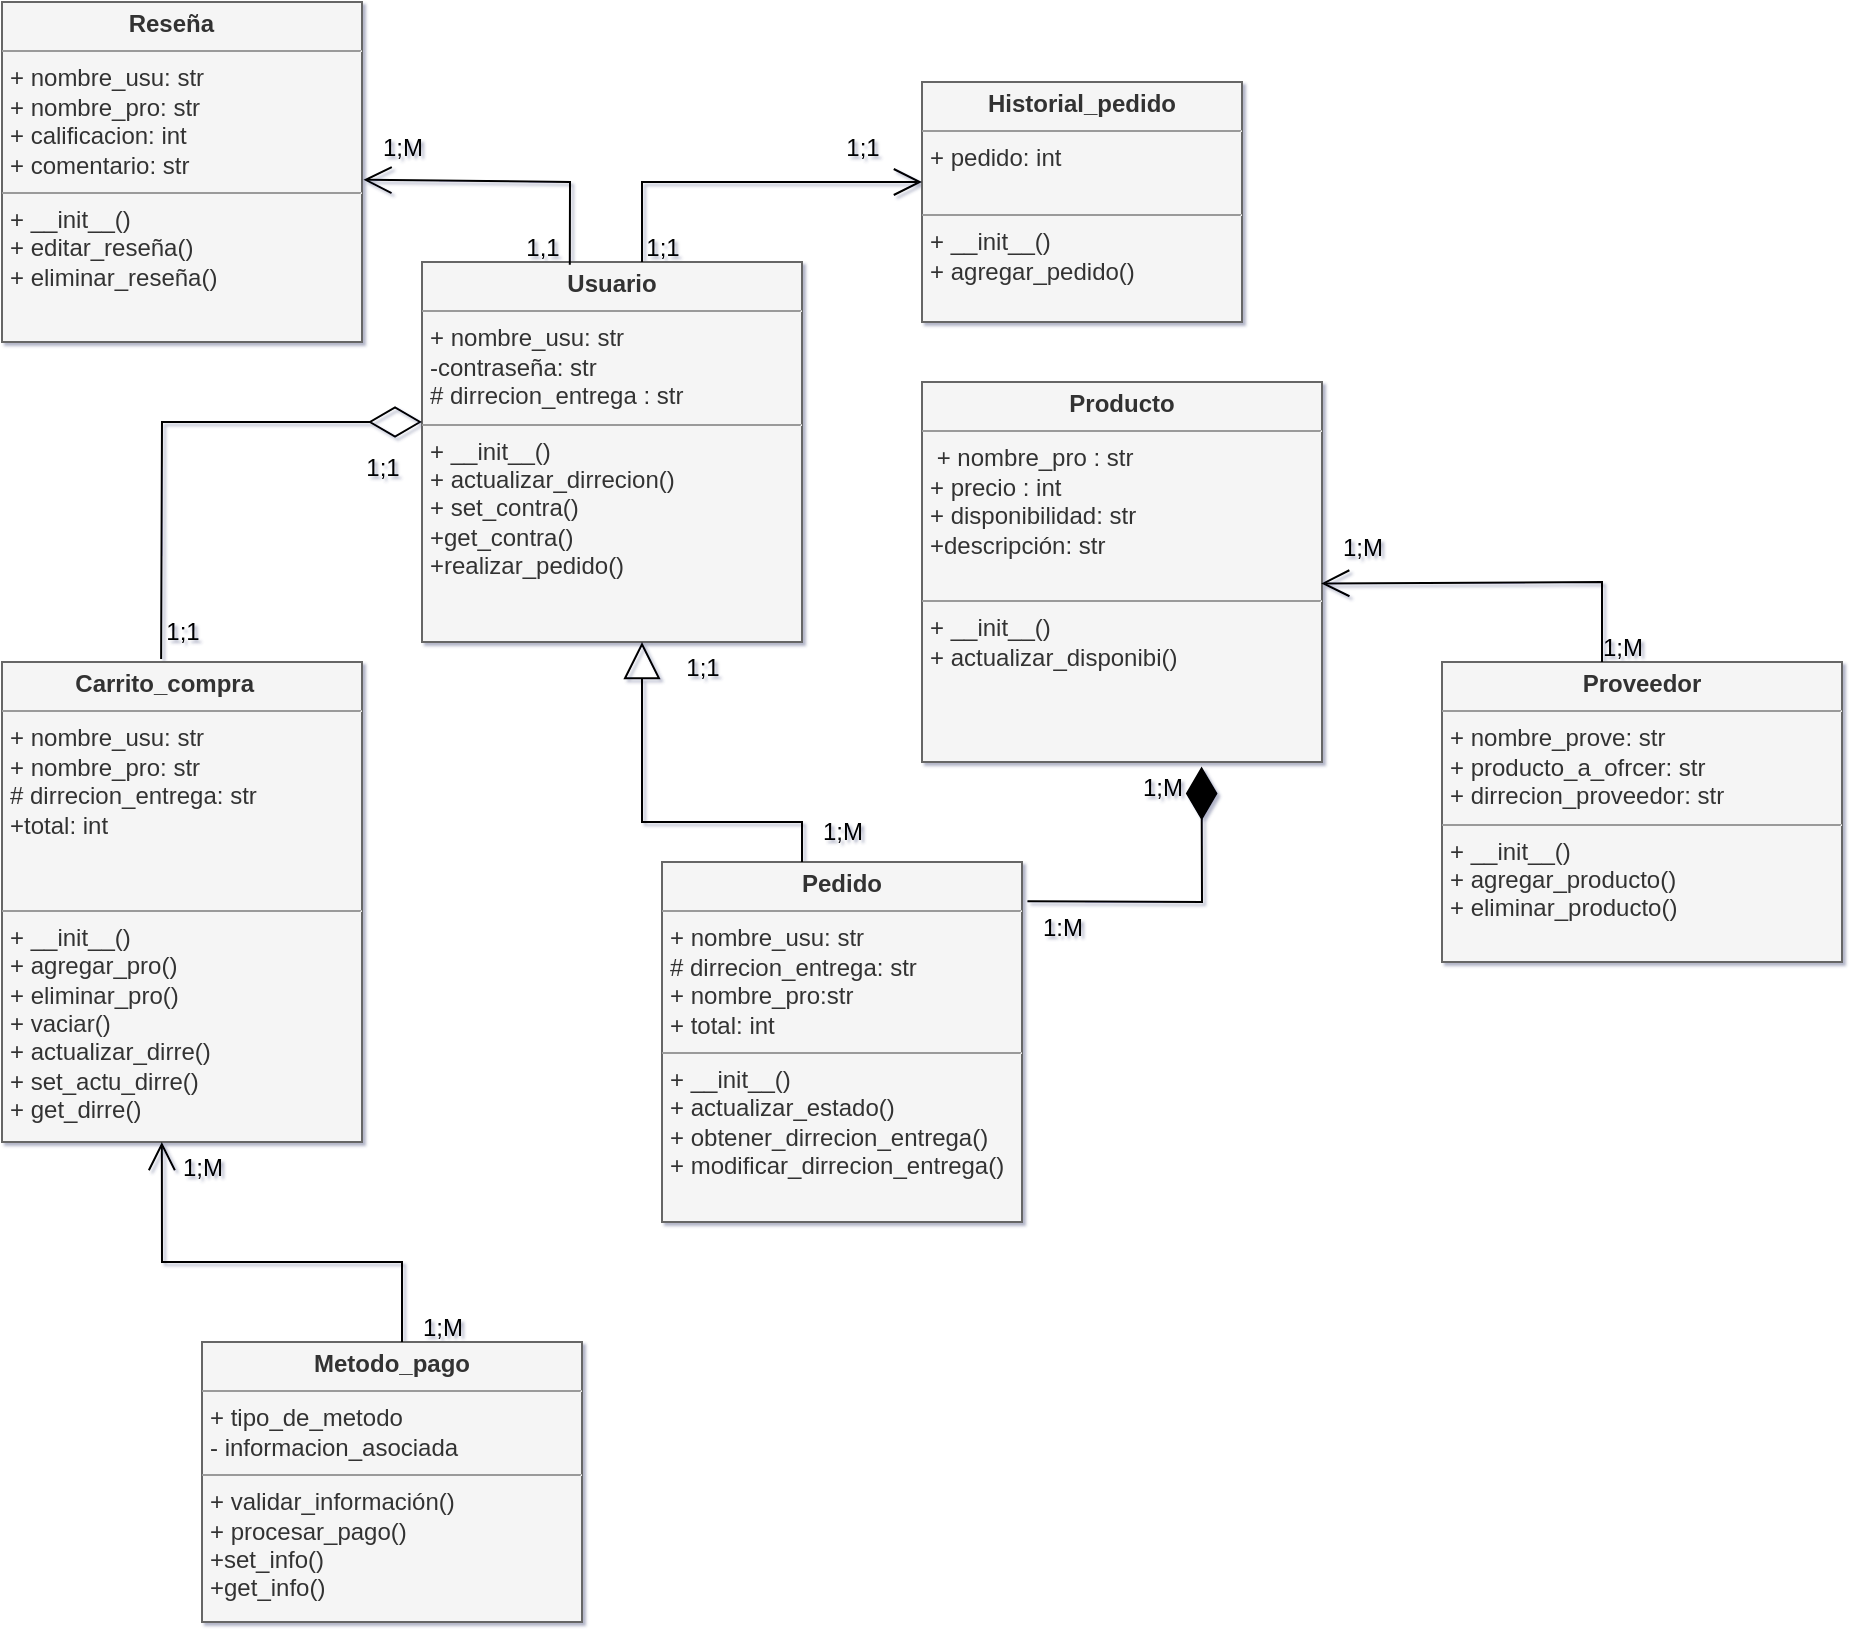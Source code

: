 <mxfile version="23.1.6" type="device">
  <diagram name="Página-1" id="JzhNKO9iPZEJ6G2NiR8C">
    <mxGraphModel dx="2474" dy="848" grid="1" gridSize="10" guides="1" tooltips="1" connect="1" arrows="1" fold="1" page="1" pageScale="1" pageWidth="827" pageHeight="1169" math="0" shadow="1">
      <root>
        <mxCell id="0" />
        <mxCell id="1" parent="0" />
        <mxCell id="lp5S7Hx2RwTfSIrp-OQW-1" value="&lt;p style=&quot;margin:0px;margin-top:4px;text-align:center;&quot;&gt;&lt;b&gt;Usuario&lt;/b&gt;&lt;/p&gt;&lt;hr size=&quot;1&quot;&gt;&lt;p style=&quot;margin:0px;margin-left:4px;&quot;&gt;+ nombre_usu: str&lt;/p&gt;&lt;p style=&quot;margin:0px;margin-left:4px;&quot;&gt;-contraseña: str&lt;/p&gt;&lt;p style=&quot;margin:0px;margin-left:4px;&quot;&gt;# dirrecion_entrega : str&lt;/p&gt;&lt;hr size=&quot;1&quot;&gt;&lt;p style=&quot;margin:0px;margin-left:4px;&quot;&gt;+ __init__()&lt;/p&gt;&lt;p style=&quot;margin:0px;margin-left:4px;&quot;&gt;+ actualizar_dirrecion()&lt;/p&gt;&lt;p style=&quot;margin:0px;margin-left:4px;&quot;&gt;+ set_contra()&lt;/p&gt;&lt;p style=&quot;margin:0px;margin-left:4px;&quot;&gt;+get_contra()&lt;/p&gt;&lt;p style=&quot;margin:0px;margin-left:4px;&quot;&gt;+realizar_pedido()&lt;/p&gt;&lt;p style=&quot;margin:0px;margin-left:4px;&quot;&gt;&lt;br&gt;&lt;/p&gt;" style="verticalAlign=top;align=left;overflow=fill;html=1;whiteSpace=wrap;fillColor=#f5f5f5;fontColor=#333333;strokeColor=#666666;" parent="1" vertex="1">
          <mxGeometry x="90" y="160" width="190" height="190" as="geometry" />
        </mxCell>
        <mxCell id="lp5S7Hx2RwTfSIrp-OQW-2" value="&lt;p style=&quot;margin:0px;margin-top:4px;text-align:center;&quot;&gt;&lt;b&gt;Pedido&lt;/b&gt;&lt;/p&gt;&lt;hr size=&quot;1&quot;&gt;&lt;p style=&quot;margin:0px;margin-left:4px;&quot;&gt;+ nombre_usu: str&lt;/p&gt;&lt;p style=&quot;margin:0px;margin-left:4px;&quot;&gt;# dirrecion_entrega: str&lt;/p&gt;&lt;p style=&quot;margin:0px;margin-left:4px;&quot;&gt;+ nombre_pro:str&lt;/p&gt;&lt;p style=&quot;margin:0px;margin-left:4px;&quot;&gt;+ total: int&lt;/p&gt;&lt;hr size=&quot;1&quot;&gt;&lt;p style=&quot;margin:0px;margin-left:4px;&quot;&gt;+ __init__()&amp;nbsp;&lt;/p&gt;&lt;p style=&quot;margin:0px;margin-left:4px;&quot;&gt;+ actualizar_estado()&lt;/p&gt;&lt;p style=&quot;margin:0px;margin-left:4px;&quot;&gt;+ obtener_dirrecion_entrega()&lt;/p&gt;&lt;p style=&quot;margin:0px;margin-left:4px;&quot;&gt;+ modificar_dirrecion_entrega()&lt;/p&gt;&lt;p style=&quot;margin:0px;margin-left:4px;&quot;&gt;&lt;br&gt;&lt;/p&gt;&lt;p style=&quot;margin:0px;margin-left:4px;&quot;&gt;&lt;br&gt;&lt;/p&gt;" style="verticalAlign=top;align=left;overflow=fill;html=1;whiteSpace=wrap;fillColor=#f5f5f5;fontColor=#333333;strokeColor=#666666;" parent="1" vertex="1">
          <mxGeometry x="210" y="460" width="180" height="180" as="geometry" />
        </mxCell>
        <mxCell id="lp5S7Hx2RwTfSIrp-OQW-3" value="&lt;p style=&quot;margin:0px;margin-top:4px;text-align:center;&quot;&gt;&lt;b&gt;Metodo_pago&lt;/b&gt;&lt;/p&gt;&lt;hr size=&quot;1&quot;&gt;&lt;p style=&quot;margin:0px;margin-left:4px;&quot;&gt;+ tipo_de_metodo&lt;/p&gt;&lt;p style=&quot;margin:0px;margin-left:4px;&quot;&gt;- informacion_asociada&amp;nbsp;&amp;nbsp;&lt;/p&gt;&lt;hr size=&quot;1&quot;&gt;&lt;p style=&quot;margin:0px;margin-left:4px;&quot;&gt;+ validar_información()&lt;/p&gt;&lt;p style=&quot;margin:0px;margin-left:4px;&quot;&gt;+ procesar_pago()&lt;/p&gt;&lt;p style=&quot;margin:0px;margin-left:4px;&quot;&gt;+set_info()&lt;/p&gt;&lt;p style=&quot;margin:0px;margin-left:4px;&quot;&gt;+get_info()&lt;/p&gt;" style="verticalAlign=top;align=left;overflow=fill;html=1;whiteSpace=wrap;fillColor=#f5f5f5;fontColor=#333333;strokeColor=#666666;" parent="1" vertex="1">
          <mxGeometry x="-20" y="700" width="190" height="140" as="geometry" />
        </mxCell>
        <mxCell id="lp5S7Hx2RwTfSIrp-OQW-4" value="&lt;p style=&quot;margin:0px;margin-top:4px;text-align:center;&quot;&gt;&lt;b&gt;Carrito_compra&lt;span style=&quot;white-space: pre;&quot;&gt;&#x9;&lt;/span&gt;&lt;/b&gt;&lt;/p&gt;&lt;hr size=&quot;1&quot;&gt;&lt;p style=&quot;margin:0px;margin-left:4px;&quot;&gt;+ nombre_usu: str&lt;/p&gt;&lt;p style=&quot;margin:0px;margin-left:4px;&quot;&gt;+ nombre_pro: str&lt;/p&gt;&lt;p style=&quot;margin:0px;margin-left:4px;&quot;&gt;# dirrecion_entrega: str&lt;/p&gt;&lt;p style=&quot;margin:0px;margin-left:4px;&quot;&gt;+total: int&lt;/p&gt;&lt;p style=&quot;margin:0px;margin-left:4px;&quot;&gt;&lt;br&gt;&lt;/p&gt;&lt;p style=&quot;margin:0px;margin-left:4px;&quot;&gt;&lt;br&gt;&lt;/p&gt;&lt;hr size=&quot;1&quot;&gt;&lt;p style=&quot;margin:0px;margin-left:4px;&quot;&gt;+ __init__()&lt;/p&gt;&lt;p style=&quot;margin:0px;margin-left:4px;&quot;&gt;+ agregar_pro()&lt;/p&gt;&lt;p style=&quot;margin:0px;margin-left:4px;&quot;&gt;+ eliminar_pro()&lt;/p&gt;&lt;p style=&quot;margin:0px;margin-left:4px;&quot;&gt;+ vaciar()&lt;/p&gt;&lt;p style=&quot;margin:0px;margin-left:4px;&quot;&gt;+ actualizar_dirre()&lt;/p&gt;&lt;p style=&quot;margin:0px;margin-left:4px;&quot;&gt;+ set_actu_dirre()&lt;/p&gt;&lt;p style=&quot;margin:0px;margin-left:4px;&quot;&gt;+ get_dirre()&lt;/p&gt;" style="verticalAlign=top;align=left;overflow=fill;html=1;whiteSpace=wrap;fillColor=#f5f5f5;fontColor=#333333;strokeColor=#666666;" parent="1" vertex="1">
          <mxGeometry x="-120" y="360" width="180" height="240" as="geometry" />
        </mxCell>
        <mxCell id="lp5S7Hx2RwTfSIrp-OQW-5" value="&lt;p style=&quot;margin:0px;margin-top:4px;text-align:center;&quot;&gt;&lt;b&gt;Producto&lt;/b&gt;&lt;/p&gt;&lt;hr size=&quot;1&quot;&gt;&lt;p style=&quot;margin:0px;margin-left:4px;&quot;&gt;&amp;nbsp;&lt;span style=&quot;background-color: initial;&quot;&gt;+ nombre_pro : str&lt;/span&gt;&lt;/p&gt;&lt;p style=&quot;margin:0px;margin-left:4px;&quot;&gt;+ precio : int&lt;/p&gt;&lt;p style=&quot;margin:0px;margin-left:4px;&quot;&gt;+ disponibilidad: str&lt;/p&gt;&lt;p style=&quot;margin:0px;margin-left:4px;&quot;&gt;+descripción: str&lt;/p&gt;&lt;p style=&quot;margin:0px;margin-left:4px;&quot;&gt;&lt;br&gt;&lt;/p&gt;&lt;hr size=&quot;1&quot;&gt;&lt;p style=&quot;margin:0px;margin-left:4px;&quot;&gt;+ __init__()&lt;/p&gt;&lt;p style=&quot;margin:0px;margin-left:4px;&quot;&gt;+ actualizar_disponibi()&lt;/p&gt;&lt;p style=&quot;margin:0px;margin-left:4px;&quot;&gt;&lt;br&gt;&lt;/p&gt;" style="verticalAlign=top;align=left;overflow=fill;html=1;whiteSpace=wrap;fillColor=#f5f5f5;fontColor=#333333;strokeColor=#666666;" parent="1" vertex="1">
          <mxGeometry x="340" y="220" width="200" height="190" as="geometry" />
        </mxCell>
        <mxCell id="lp5S7Hx2RwTfSIrp-OQW-6" value="&lt;p style=&quot;margin:0px;margin-top:4px;text-align:center;&quot;&gt;&lt;b&gt;Proveedor&lt;/b&gt;&lt;/p&gt;&lt;hr size=&quot;1&quot;&gt;&lt;p style=&quot;margin:0px;margin-left:4px;&quot;&gt;+ nombre_prove: str&lt;/p&gt;&lt;p style=&quot;margin:0px;margin-left:4px;&quot;&gt;+ producto_a_ofrcer: str&amp;nbsp;&lt;/p&gt;&lt;p style=&quot;margin:0px;margin-left:4px;&quot;&gt;+ dirrecion_proveedor: str&lt;/p&gt;&lt;hr size=&quot;1&quot;&gt;&lt;p style=&quot;margin:0px;margin-left:4px;&quot;&gt;+ __init__()&lt;/p&gt;&lt;p style=&quot;margin:0px;margin-left:4px;&quot;&gt;+ agregar_producto()&lt;/p&gt;&lt;p style=&quot;margin:0px;margin-left:4px;&quot;&gt;+ eliminar_producto()&lt;/p&gt;" style="verticalAlign=top;align=left;overflow=fill;html=1;whiteSpace=wrap;fillColor=#f5f5f5;fontColor=#333333;strokeColor=#666666;" parent="1" vertex="1">
          <mxGeometry x="600" y="360" width="200" height="150" as="geometry" />
        </mxCell>
        <mxCell id="lp5S7Hx2RwTfSIrp-OQW-7" value="&lt;p style=&quot;margin:0px;margin-top:4px;text-align:center;&quot;&gt;&lt;b&gt;Reseña&lt;span style=&quot;white-space: pre;&quot;&gt;&#x9;&lt;/span&gt;&lt;/b&gt;&lt;/p&gt;&lt;hr size=&quot;1&quot;&gt;&lt;p style=&quot;margin:0px;margin-left:4px;&quot;&gt;+ nombre_usu: str&lt;/p&gt;&lt;p style=&quot;margin:0px;margin-left:4px;&quot;&gt;+ nombre_pro: str&lt;/p&gt;&lt;p style=&quot;margin:0px;margin-left:4px;&quot;&gt;+ calificacion: int&lt;/p&gt;&lt;p style=&quot;margin:0px;margin-left:4px;&quot;&gt;+ comentario: str&lt;/p&gt;&lt;hr size=&quot;1&quot;&gt;&lt;p style=&quot;margin:0px;margin-left:4px;&quot;&gt;+ __init__()&lt;/p&gt;&lt;p style=&quot;margin:0px;margin-left:4px;&quot;&gt;+ editar_reseña()&lt;/p&gt;&lt;p style=&quot;margin:0px;margin-left:4px;&quot;&gt;+ eliminar_reseña()&lt;/p&gt;" style="verticalAlign=top;align=left;overflow=fill;html=1;whiteSpace=wrap;fillColor=#f5f5f5;fontColor=#333333;strokeColor=#666666;" parent="1" vertex="1">
          <mxGeometry x="-120" y="30" width="180" height="170" as="geometry" />
        </mxCell>
        <mxCell id="lp5S7Hx2RwTfSIrp-OQW-8" value="&lt;p style=&quot;margin:0px;margin-top:4px;text-align:center;&quot;&gt;&lt;b&gt;Historial_pedido&lt;/b&gt;&lt;/p&gt;&lt;hr size=&quot;1&quot;&gt;&lt;p style=&quot;margin:0px;margin-left:4px;&quot;&gt;+ pedido: int&lt;/p&gt;&lt;p style=&quot;margin:0px;margin-left:4px;&quot;&gt;&lt;br&gt;&lt;/p&gt;&lt;hr size=&quot;1&quot;&gt;&lt;p style=&quot;margin:0px;margin-left:4px;&quot;&gt;+ __init__()&lt;/p&gt;&lt;p style=&quot;margin:0px;margin-left:4px;&quot;&gt;+ agregar_pedido()&lt;/p&gt;" style="verticalAlign=top;align=left;overflow=fill;html=1;whiteSpace=wrap;fillColor=#f5f5f5;fontColor=#333333;strokeColor=#666666;" parent="1" vertex="1">
          <mxGeometry x="340" y="70" width="160" height="120" as="geometry" />
        </mxCell>
        <mxCell id="lp5S7Hx2RwTfSIrp-OQW-14" value="" style="endArrow=diamondThin;endFill=0;endSize=24;html=1;rounded=0;exitX=0.442;exitY=-0.006;exitDx=0;exitDy=0;exitPerimeter=0;" parent="1" source="lp5S7Hx2RwTfSIrp-OQW-4" edge="1">
          <mxGeometry width="160" relative="1" as="geometry">
            <mxPoint x="-70" y="240" as="sourcePoint" />
            <mxPoint x="90" y="240" as="targetPoint" />
            <Array as="points">
              <mxPoint x="-40" y="240" />
            </Array>
          </mxGeometry>
        </mxCell>
        <mxCell id="lp5S7Hx2RwTfSIrp-OQW-17" value="" style="endArrow=block;endSize=16;endFill=0;html=1;rounded=0;entryX=0.7;entryY=1;entryDx=0;entryDy=0;entryPerimeter=0;" parent="1" edge="1">
          <mxGeometry width="160" relative="1" as="geometry">
            <mxPoint x="280" y="460" as="sourcePoint" />
            <mxPoint x="200" y="350" as="targetPoint" />
            <Array as="points">
              <mxPoint x="280" y="440" />
              <mxPoint x="200" y="440" />
            </Array>
          </mxGeometry>
        </mxCell>
        <mxCell id="lp5S7Hx2RwTfSIrp-OQW-18" value="" style="endArrow=open;endFill=1;endSize=12;html=1;rounded=0;exitX=0.579;exitY=0;exitDx=0;exitDy=0;exitPerimeter=0;" parent="1" source="lp5S7Hx2RwTfSIrp-OQW-1" edge="1">
          <mxGeometry width="160" relative="1" as="geometry">
            <mxPoint x="180" y="120" as="sourcePoint" />
            <mxPoint x="340" y="120" as="targetPoint" />
            <Array as="points">
              <mxPoint x="200" y="120" />
            </Array>
          </mxGeometry>
        </mxCell>
        <mxCell id="lp5S7Hx2RwTfSIrp-OQW-19" value="" style="endArrow=diamondThin;endFill=1;endSize=24;html=1;rounded=0;exitX=1.015;exitY=0.109;exitDx=0;exitDy=0;exitPerimeter=0;entryX=0.699;entryY=1.012;entryDx=0;entryDy=0;entryPerimeter=0;" parent="1" source="lp5S7Hx2RwTfSIrp-OQW-2" target="lp5S7Hx2RwTfSIrp-OQW-5" edge="1">
          <mxGeometry width="160" relative="1" as="geometry">
            <mxPoint x="430" y="500" as="sourcePoint" />
            <mxPoint x="590" y="500" as="targetPoint" />
            <Array as="points">
              <mxPoint x="480" y="480" />
            </Array>
          </mxGeometry>
        </mxCell>
        <mxCell id="lp5S7Hx2RwTfSIrp-OQW-20" value="" style="endArrow=open;endFill=1;endSize=12;html=1;rounded=0;exitX=0.579;exitY=0;exitDx=0;exitDy=0;exitPerimeter=0;entryX=0.998;entryY=0.53;entryDx=0;entryDy=0;entryPerimeter=0;" parent="1" target="lp5S7Hx2RwTfSIrp-OQW-5" edge="1">
          <mxGeometry width="160" relative="1" as="geometry">
            <mxPoint x="680" y="360" as="sourcePoint" />
            <mxPoint x="820" y="320" as="targetPoint" />
            <Array as="points">
              <mxPoint x="680" y="320" />
            </Array>
          </mxGeometry>
        </mxCell>
        <mxCell id="lp5S7Hx2RwTfSIrp-OQW-23" value="" style="endArrow=open;endFill=1;endSize=12;html=1;rounded=0;exitX=0.579;exitY=0;exitDx=0;exitDy=0;exitPerimeter=0;entryX=0.444;entryY=1;entryDx=0;entryDy=0;entryPerimeter=0;" parent="1" target="lp5S7Hx2RwTfSIrp-OQW-4" edge="1">
          <mxGeometry width="160" relative="1" as="geometry">
            <mxPoint x="80" y="700" as="sourcePoint" />
            <mxPoint x="-80" y="660" as="targetPoint" />
            <Array as="points">
              <mxPoint x="80" y="660" />
              <mxPoint x="-40" y="660" />
            </Array>
          </mxGeometry>
        </mxCell>
        <mxCell id="lp5S7Hx2RwTfSIrp-OQW-24" value="" style="endArrow=open;endFill=1;endSize=12;html=1;rounded=0;exitX=0.389;exitY=0.007;exitDx=0;exitDy=0;exitPerimeter=0;entryX=1.004;entryY=0.523;entryDx=0;entryDy=0;entryPerimeter=0;" parent="1" source="lp5S7Hx2RwTfSIrp-OQW-1" target="lp5S7Hx2RwTfSIrp-OQW-7" edge="1">
          <mxGeometry width="160" relative="1" as="geometry">
            <mxPoint x="210" y="170" as="sourcePoint" />
            <mxPoint x="350" y="130" as="targetPoint" />
            <Array as="points">
              <mxPoint x="164" y="120" />
            </Array>
          </mxGeometry>
        </mxCell>
        <mxCell id="dHMlBHV6Arvmhznt50xe-1" value="1;M" style="text;html=1;align=center;verticalAlign=middle;resizable=0;points=[];autosize=1;strokeColor=none;fillColor=none;" vertex="1" parent="1">
          <mxGeometry x="540" y="288" width="40" height="30" as="geometry" />
        </mxCell>
        <mxCell id="dHMlBHV6Arvmhznt50xe-2" value="1;M" style="text;html=1;align=center;verticalAlign=middle;resizable=0;points=[];autosize=1;strokeColor=none;fillColor=none;" vertex="1" parent="1">
          <mxGeometry x="670" y="338" width="40" height="30" as="geometry" />
        </mxCell>
        <mxCell id="dHMlBHV6Arvmhznt50xe-3" value="1;M" style="text;html=1;align=center;verticalAlign=middle;resizable=0;points=[];autosize=1;strokeColor=none;fillColor=none;" vertex="1" parent="1">
          <mxGeometry x="440" y="408" width="40" height="30" as="geometry" />
        </mxCell>
        <mxCell id="dHMlBHV6Arvmhznt50xe-4" value="1:M" style="text;html=1;align=center;verticalAlign=middle;resizable=0;points=[];autosize=1;strokeColor=none;fillColor=none;" vertex="1" parent="1">
          <mxGeometry x="390" y="478" width="40" height="30" as="geometry" />
        </mxCell>
        <mxCell id="dHMlBHV6Arvmhznt50xe-5" value="1;M" style="text;html=1;align=center;verticalAlign=middle;resizable=0;points=[];autosize=1;strokeColor=none;fillColor=none;" vertex="1" parent="1">
          <mxGeometry x="280" y="430" width="40" height="30" as="geometry" />
        </mxCell>
        <mxCell id="dHMlBHV6Arvmhznt50xe-6" value="1;1" style="text;html=1;align=center;verticalAlign=middle;resizable=0;points=[];autosize=1;strokeColor=none;fillColor=none;" vertex="1" parent="1">
          <mxGeometry x="210" y="348" width="40" height="30" as="geometry" />
        </mxCell>
        <mxCell id="dHMlBHV6Arvmhznt50xe-7" value="1;1" style="text;html=1;align=center;verticalAlign=middle;resizable=0;points=[];autosize=1;strokeColor=none;fillColor=none;" vertex="1" parent="1">
          <mxGeometry x="290" y="88" width="40" height="30" as="geometry" />
        </mxCell>
        <mxCell id="dHMlBHV6Arvmhznt50xe-8" value="1;1" style="text;html=1;align=center;verticalAlign=middle;resizable=0;points=[];autosize=1;strokeColor=none;fillColor=none;" vertex="1" parent="1">
          <mxGeometry x="190" y="138" width="40" height="30" as="geometry" />
        </mxCell>
        <mxCell id="dHMlBHV6Arvmhznt50xe-9" value="1,1" style="text;html=1;align=center;verticalAlign=middle;resizable=0;points=[];autosize=1;strokeColor=none;fillColor=none;" vertex="1" parent="1">
          <mxGeometry x="130" y="138" width="40" height="30" as="geometry" />
        </mxCell>
        <mxCell id="dHMlBHV6Arvmhznt50xe-10" value="1;M" style="text;html=1;align=center;verticalAlign=middle;resizable=0;points=[];autosize=1;strokeColor=none;fillColor=none;" vertex="1" parent="1">
          <mxGeometry x="60" y="88" width="40" height="30" as="geometry" />
        </mxCell>
        <mxCell id="dHMlBHV6Arvmhznt50xe-11" value="1;1" style="text;html=1;align=center;verticalAlign=middle;resizable=0;points=[];autosize=1;strokeColor=none;fillColor=none;" vertex="1" parent="1">
          <mxGeometry x="-50" y="330" width="40" height="30" as="geometry" />
        </mxCell>
        <mxCell id="dHMlBHV6Arvmhznt50xe-12" value="1;1" style="text;html=1;align=center;verticalAlign=middle;resizable=0;points=[];autosize=1;strokeColor=none;fillColor=none;" vertex="1" parent="1">
          <mxGeometry x="50" y="248" width="40" height="30" as="geometry" />
        </mxCell>
        <mxCell id="dHMlBHV6Arvmhznt50xe-13" value="1;M" style="text;html=1;align=center;verticalAlign=middle;resizable=0;points=[];autosize=1;strokeColor=none;fillColor=none;" vertex="1" parent="1">
          <mxGeometry x="80" y="678" width="40" height="30" as="geometry" />
        </mxCell>
        <mxCell id="dHMlBHV6Arvmhznt50xe-14" value="1;M" style="text;html=1;align=center;verticalAlign=middle;resizable=0;points=[];autosize=1;strokeColor=none;fillColor=none;" vertex="1" parent="1">
          <mxGeometry x="-40" y="598" width="40" height="30" as="geometry" />
        </mxCell>
      </root>
    </mxGraphModel>
  </diagram>
</mxfile>
